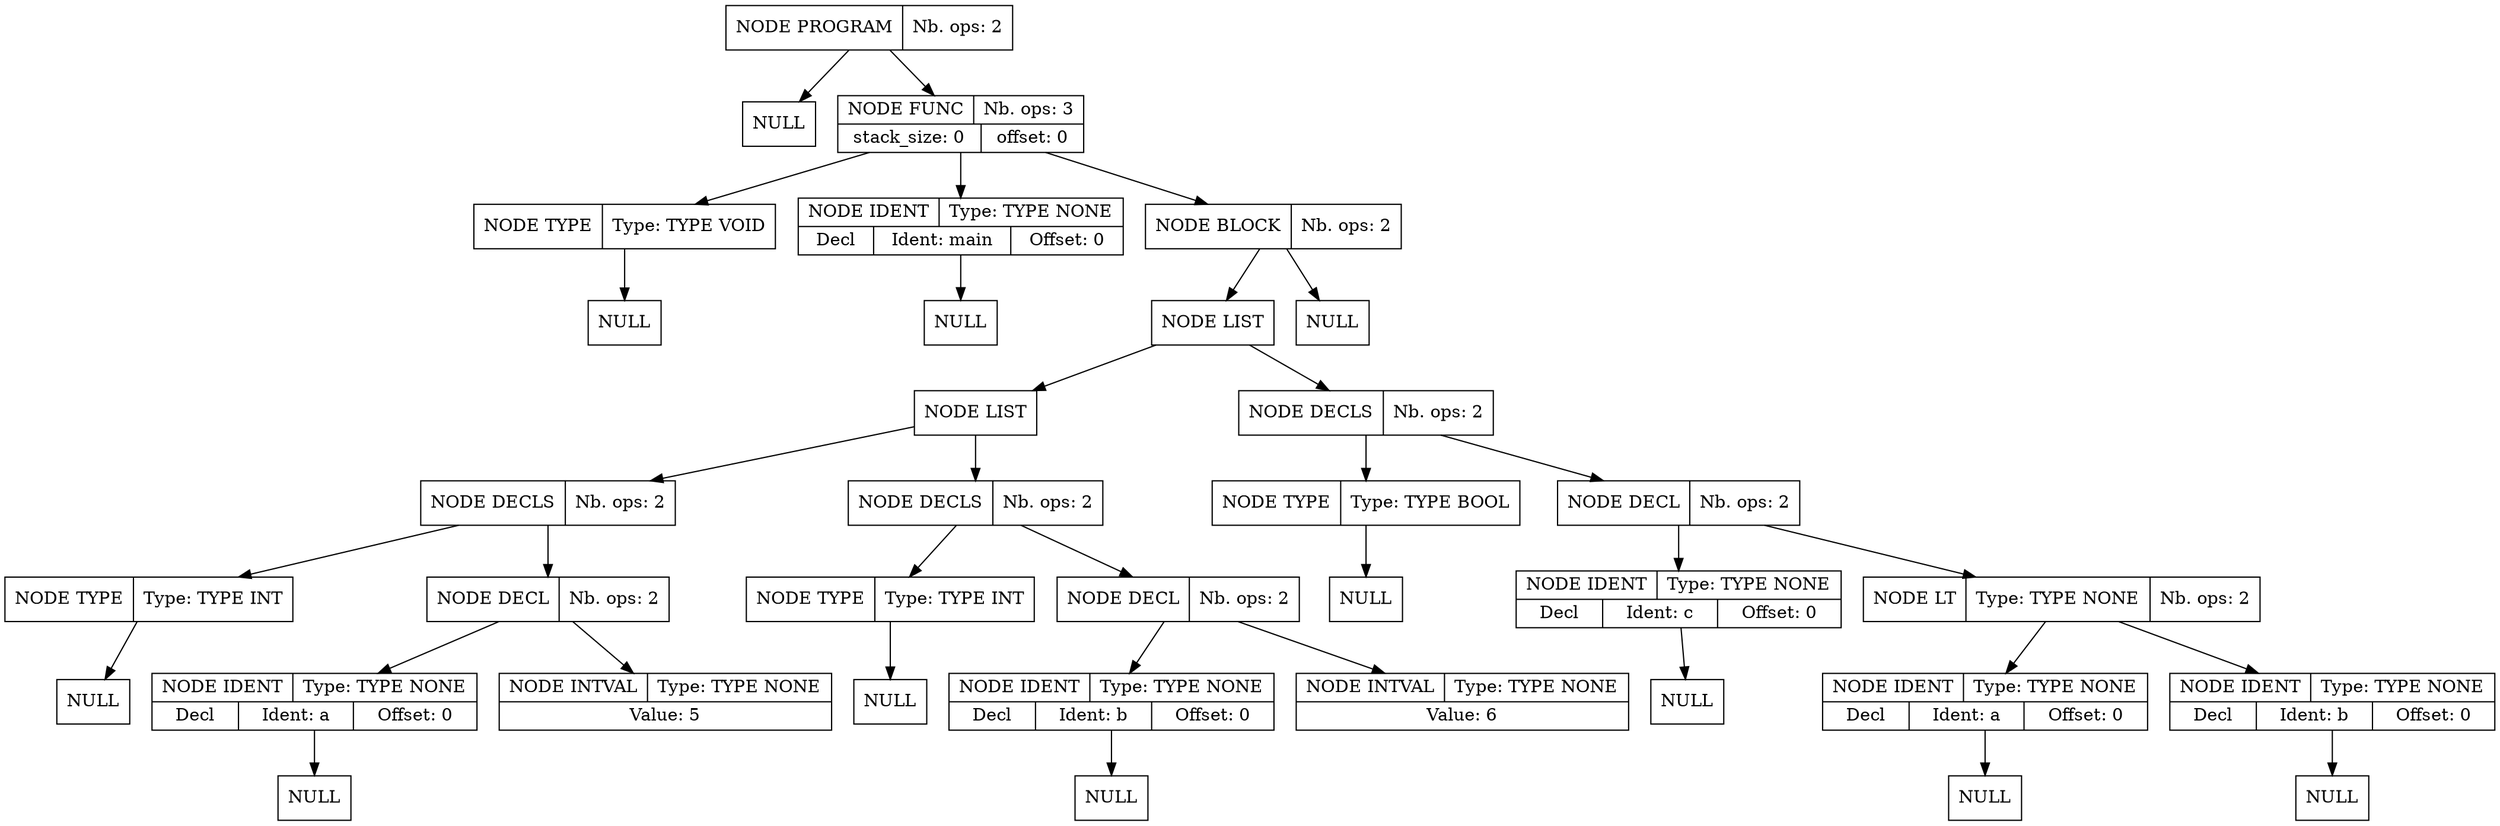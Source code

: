digraph global_vars {
    N1 [shape=record, label="{{NODE PROGRAM|Nb. ops: 2}}"];
    N2 [shape=record, label="{{NULL}}"];
    edge[tailclip=true];
    N1 -> N2
    N3 [shape=record, label="{{NODE FUNC|Nb. ops: 3}|{stack_size: 0|offset: 0}}"];
    N4 [shape=record, label="{{NODE TYPE|Type: TYPE VOID}}"];
    N5 [shape=record, label="{{NULL}}"];
    edge[tailclip=true];
    N4 -> N5
    edge[tailclip=true];
    N3 -> N4
    N6 [shape=record, label="{{NODE IDENT|Type: TYPE NONE}|{<decl>Decl      |Ident: main|Offset: 0}}"];
    N7 [shape=record, label="{{NULL}}"];
    edge[tailclip=true];
    N6 -> N7
    edge[tailclip=true];
    N3 -> N6
    N8 [shape=record, label="{{NODE BLOCK|Nb. ops: 2}}"];
    N9 [shape=record, label="{{NODE LIST}}"];
    N10 [shape=record, label="{{NODE LIST}}"];
    N11 [shape=record, label="{{NODE DECLS|Nb. ops: 2}}"];
    N12 [shape=record, label="{{NODE TYPE|Type: TYPE INT}}"];
    N13 [shape=record, label="{{NULL}}"];
    edge[tailclip=true];
    N12 -> N13
    edge[tailclip=true];
    N11 -> N12
    N14 [shape=record, label="{{NODE DECL|Nb. ops: 2}}"];
    N15 [shape=record, label="{{NODE IDENT|Type: TYPE NONE}|{<decl>Decl      |Ident: a|Offset: 0}}"];
    N16 [shape=record, label="{{NULL}}"];
    edge[tailclip=true];
    N15 -> N16
    edge[tailclip=true];
    N14 -> N15
    N17 [shape=record, label="{{NODE INTVAL|Type: TYPE NONE}|{Value: 5}}"];
    edge[tailclip=true];
    N14 -> N17
    edge[tailclip=true];
    N11 -> N14
    edge[tailclip=true];
    N10 -> N11
    N18 [shape=record, label="{{NODE DECLS|Nb. ops: 2}}"];
    N19 [shape=record, label="{{NODE TYPE|Type: TYPE INT}}"];
    N20 [shape=record, label="{{NULL}}"];
    edge[tailclip=true];
    N19 -> N20
    edge[tailclip=true];
    N18 -> N19
    N21 [shape=record, label="{{NODE DECL|Nb. ops: 2}}"];
    N22 [shape=record, label="{{NODE IDENT|Type: TYPE NONE}|{<decl>Decl      |Ident: b|Offset: 0}}"];
    N23 [shape=record, label="{{NULL}}"];
    edge[tailclip=true];
    N22 -> N23
    edge[tailclip=true];
    N21 -> N22
    N24 [shape=record, label="{{NODE INTVAL|Type: TYPE NONE}|{Value: 6}}"];
    edge[tailclip=true];
    N21 -> N24
    edge[tailclip=true];
    N18 -> N21
    edge[tailclip=true];
    N10 -> N18
    edge[tailclip=true];
    N9 -> N10
    N25 [shape=record, label="{{NODE DECLS|Nb. ops: 2}}"];
    N26 [shape=record, label="{{NODE TYPE|Type: TYPE BOOL}}"];
    N27 [shape=record, label="{{NULL}}"];
    edge[tailclip=true];
    N26 -> N27
    edge[tailclip=true];
    N25 -> N26
    N28 [shape=record, label="{{NODE DECL|Nb. ops: 2}}"];
    N29 [shape=record, label="{{NODE IDENT|Type: TYPE NONE}|{<decl>Decl      |Ident: c|Offset: 0}}"];
    N30 [shape=record, label="{{NULL}}"];
    edge[tailclip=true];
    N29 -> N30
    edge[tailclip=true];
    N28 -> N29
    N31 [shape=record, label="{{NODE LT|Type: TYPE NONE|Nb. ops: 2}}"];
    N32 [shape=record, label="{{NODE IDENT|Type: TYPE NONE}|{<decl>Decl      |Ident: a|Offset: 0}}"];
    N33 [shape=record, label="{{NULL}}"];
    edge[tailclip=true];
    N32 -> N33
    edge[tailclip=true];
    N31 -> N32
    N34 [shape=record, label="{{NODE IDENT|Type: TYPE NONE}|{<decl>Decl      |Ident: b|Offset: 0}}"];
    N35 [shape=record, label="{{NULL}}"];
    edge[tailclip=true];
    N34 -> N35
    edge[tailclip=true];
    N31 -> N34
    edge[tailclip=true];
    N28 -> N31
    edge[tailclip=true];
    N25 -> N28
    edge[tailclip=true];
    N9 -> N25
    edge[tailclip=true];
    N8 -> N9
    N36 [shape=record, label="{{NULL}}"];
    edge[tailclip=true];
    N8 -> N36
    edge[tailclip=true];
    N3 -> N8
    edge[tailclip=true];
    N1 -> N3
}